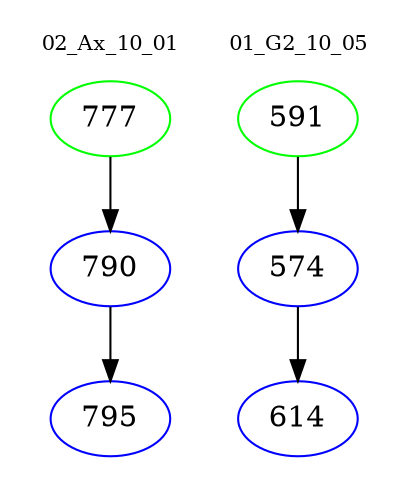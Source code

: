digraph{
subgraph cluster_0 {
color = white
label = "02_Ax_10_01";
fontsize=10;
T0_777 [label="777", color="green"]
T0_777 -> T0_790 [color="black"]
T0_790 [label="790", color="blue"]
T0_790 -> T0_795 [color="black"]
T0_795 [label="795", color="blue"]
}
subgraph cluster_1 {
color = white
label = "01_G2_10_05";
fontsize=10;
T1_591 [label="591", color="green"]
T1_591 -> T1_574 [color="black"]
T1_574 [label="574", color="blue"]
T1_574 -> T1_614 [color="black"]
T1_614 [label="614", color="blue"]
}
}
